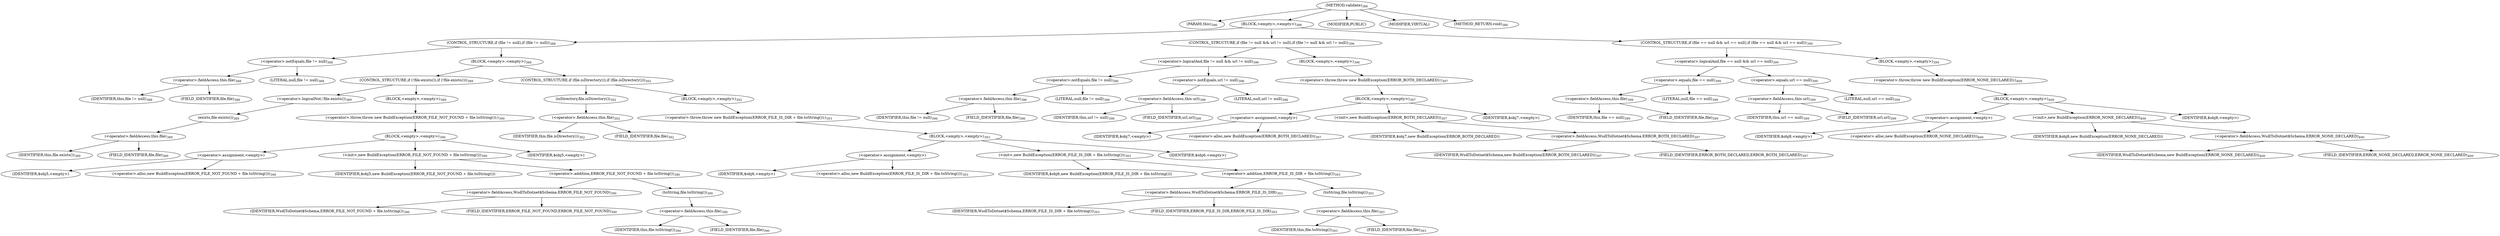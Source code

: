 digraph "validate" {  
"560" [label = <(METHOD,validate)<SUB>386</SUB>> ]
"561" [label = <(PARAM,this)<SUB>386</SUB>> ]
"562" [label = <(BLOCK,&lt;empty&gt;,&lt;empty&gt;)<SUB>386</SUB>> ]
"563" [label = <(CONTROL_STRUCTURE,if (file != null),if (file != null))<SUB>388</SUB>> ]
"564" [label = <(&lt;operator&gt;.notEquals,file != null)<SUB>388</SUB>> ]
"565" [label = <(&lt;operator&gt;.fieldAccess,this.file)<SUB>388</SUB>> ]
"566" [label = <(IDENTIFIER,this,file != null)<SUB>388</SUB>> ]
"567" [label = <(FIELD_IDENTIFIER,file,file)<SUB>388</SUB>> ]
"568" [label = <(LITERAL,null,file != null)<SUB>388</SUB>> ]
"569" [label = <(BLOCK,&lt;empty&gt;,&lt;empty&gt;)<SUB>388</SUB>> ]
"570" [label = <(CONTROL_STRUCTURE,if (!file.exists()),if (!file.exists()))<SUB>389</SUB>> ]
"571" [label = <(&lt;operator&gt;.logicalNot,!file.exists())<SUB>389</SUB>> ]
"572" [label = <(exists,file.exists())<SUB>389</SUB>> ]
"573" [label = <(&lt;operator&gt;.fieldAccess,this.file)<SUB>389</SUB>> ]
"574" [label = <(IDENTIFIER,this,file.exists())<SUB>389</SUB>> ]
"575" [label = <(FIELD_IDENTIFIER,file,file)<SUB>389</SUB>> ]
"576" [label = <(BLOCK,&lt;empty&gt;,&lt;empty&gt;)<SUB>389</SUB>> ]
"577" [label = <(&lt;operator&gt;.throw,throw new BuildException(ERROR_FILE_NOT_FOUND + file.toString());)<SUB>390</SUB>> ]
"578" [label = <(BLOCK,&lt;empty&gt;,&lt;empty&gt;)<SUB>390</SUB>> ]
"579" [label = <(&lt;operator&gt;.assignment,&lt;empty&gt;)> ]
"580" [label = <(IDENTIFIER,$obj5,&lt;empty&gt;)> ]
"581" [label = <(&lt;operator&gt;.alloc,new BuildException(ERROR_FILE_NOT_FOUND + file.toString()))<SUB>390</SUB>> ]
"582" [label = <(&lt;init&gt;,new BuildException(ERROR_FILE_NOT_FOUND + file.toString()))<SUB>390</SUB>> ]
"583" [label = <(IDENTIFIER,$obj5,new BuildException(ERROR_FILE_NOT_FOUND + file.toString()))> ]
"584" [label = <(&lt;operator&gt;.addition,ERROR_FILE_NOT_FOUND + file.toString())<SUB>390</SUB>> ]
"585" [label = <(&lt;operator&gt;.fieldAccess,WsdlToDotnet$Schema.ERROR_FILE_NOT_FOUND)<SUB>390</SUB>> ]
"586" [label = <(IDENTIFIER,WsdlToDotnet$Schema,ERROR_FILE_NOT_FOUND + file.toString())<SUB>390</SUB>> ]
"587" [label = <(FIELD_IDENTIFIER,ERROR_FILE_NOT_FOUND,ERROR_FILE_NOT_FOUND)<SUB>390</SUB>> ]
"588" [label = <(toString,file.toString())<SUB>390</SUB>> ]
"589" [label = <(&lt;operator&gt;.fieldAccess,this.file)<SUB>390</SUB>> ]
"590" [label = <(IDENTIFIER,this,file.toString())<SUB>390</SUB>> ]
"591" [label = <(FIELD_IDENTIFIER,file,file)<SUB>390</SUB>> ]
"592" [label = <(IDENTIFIER,$obj5,&lt;empty&gt;)> ]
"593" [label = <(CONTROL_STRUCTURE,if (file.isDirectory()),if (file.isDirectory()))<SUB>392</SUB>> ]
"594" [label = <(isDirectory,file.isDirectory())<SUB>392</SUB>> ]
"595" [label = <(&lt;operator&gt;.fieldAccess,this.file)<SUB>392</SUB>> ]
"596" [label = <(IDENTIFIER,this,file.isDirectory())<SUB>392</SUB>> ]
"597" [label = <(FIELD_IDENTIFIER,file,file)<SUB>392</SUB>> ]
"598" [label = <(BLOCK,&lt;empty&gt;,&lt;empty&gt;)<SUB>392</SUB>> ]
"599" [label = <(&lt;operator&gt;.throw,throw new BuildException(ERROR_FILE_IS_DIR + file.toString());)<SUB>393</SUB>> ]
"600" [label = <(BLOCK,&lt;empty&gt;,&lt;empty&gt;)<SUB>393</SUB>> ]
"601" [label = <(&lt;operator&gt;.assignment,&lt;empty&gt;)> ]
"602" [label = <(IDENTIFIER,$obj6,&lt;empty&gt;)> ]
"603" [label = <(&lt;operator&gt;.alloc,new BuildException(ERROR_FILE_IS_DIR + file.toString()))<SUB>393</SUB>> ]
"604" [label = <(&lt;init&gt;,new BuildException(ERROR_FILE_IS_DIR + file.toString()))<SUB>393</SUB>> ]
"605" [label = <(IDENTIFIER,$obj6,new BuildException(ERROR_FILE_IS_DIR + file.toString()))> ]
"606" [label = <(&lt;operator&gt;.addition,ERROR_FILE_IS_DIR + file.toString())<SUB>393</SUB>> ]
"607" [label = <(&lt;operator&gt;.fieldAccess,WsdlToDotnet$Schema.ERROR_FILE_IS_DIR)<SUB>393</SUB>> ]
"608" [label = <(IDENTIFIER,WsdlToDotnet$Schema,ERROR_FILE_IS_DIR + file.toString())<SUB>393</SUB>> ]
"609" [label = <(FIELD_IDENTIFIER,ERROR_FILE_IS_DIR,ERROR_FILE_IS_DIR)<SUB>393</SUB>> ]
"610" [label = <(toString,file.toString())<SUB>393</SUB>> ]
"611" [label = <(&lt;operator&gt;.fieldAccess,this.file)<SUB>393</SUB>> ]
"612" [label = <(IDENTIFIER,this,file.toString())<SUB>393</SUB>> ]
"613" [label = <(FIELD_IDENTIFIER,file,file)<SUB>393</SUB>> ]
"614" [label = <(IDENTIFIER,$obj6,&lt;empty&gt;)> ]
"615" [label = <(CONTROL_STRUCTURE,if (file != null &amp;&amp; url != null),if (file != null &amp;&amp; url != null))<SUB>396</SUB>> ]
"616" [label = <(&lt;operator&gt;.logicalAnd,file != null &amp;&amp; url != null)<SUB>396</SUB>> ]
"617" [label = <(&lt;operator&gt;.notEquals,file != null)<SUB>396</SUB>> ]
"618" [label = <(&lt;operator&gt;.fieldAccess,this.file)<SUB>396</SUB>> ]
"619" [label = <(IDENTIFIER,this,file != null)<SUB>396</SUB>> ]
"620" [label = <(FIELD_IDENTIFIER,file,file)<SUB>396</SUB>> ]
"621" [label = <(LITERAL,null,file != null)<SUB>396</SUB>> ]
"622" [label = <(&lt;operator&gt;.notEquals,url != null)<SUB>396</SUB>> ]
"623" [label = <(&lt;operator&gt;.fieldAccess,this.url)<SUB>396</SUB>> ]
"624" [label = <(IDENTIFIER,this,url != null)<SUB>396</SUB>> ]
"625" [label = <(FIELD_IDENTIFIER,url,url)<SUB>396</SUB>> ]
"626" [label = <(LITERAL,null,url != null)<SUB>396</SUB>> ]
"627" [label = <(BLOCK,&lt;empty&gt;,&lt;empty&gt;)<SUB>396</SUB>> ]
"628" [label = <(&lt;operator&gt;.throw,throw new BuildException(ERROR_BOTH_DECLARED);)<SUB>397</SUB>> ]
"629" [label = <(BLOCK,&lt;empty&gt;,&lt;empty&gt;)<SUB>397</SUB>> ]
"630" [label = <(&lt;operator&gt;.assignment,&lt;empty&gt;)> ]
"631" [label = <(IDENTIFIER,$obj7,&lt;empty&gt;)> ]
"632" [label = <(&lt;operator&gt;.alloc,new BuildException(ERROR_BOTH_DECLARED))<SUB>397</SUB>> ]
"633" [label = <(&lt;init&gt;,new BuildException(ERROR_BOTH_DECLARED))<SUB>397</SUB>> ]
"634" [label = <(IDENTIFIER,$obj7,new BuildException(ERROR_BOTH_DECLARED))> ]
"635" [label = <(&lt;operator&gt;.fieldAccess,WsdlToDotnet$Schema.ERROR_BOTH_DECLARED)<SUB>397</SUB>> ]
"636" [label = <(IDENTIFIER,WsdlToDotnet$Schema,new BuildException(ERROR_BOTH_DECLARED))<SUB>397</SUB>> ]
"637" [label = <(FIELD_IDENTIFIER,ERROR_BOTH_DECLARED,ERROR_BOTH_DECLARED)<SUB>397</SUB>> ]
"638" [label = <(IDENTIFIER,$obj7,&lt;empty&gt;)> ]
"639" [label = <(CONTROL_STRUCTURE,if (file == null &amp;&amp; url == null),if (file == null &amp;&amp; url == null))<SUB>399</SUB>> ]
"640" [label = <(&lt;operator&gt;.logicalAnd,file == null &amp;&amp; url == null)<SUB>399</SUB>> ]
"641" [label = <(&lt;operator&gt;.equals,file == null)<SUB>399</SUB>> ]
"642" [label = <(&lt;operator&gt;.fieldAccess,this.file)<SUB>399</SUB>> ]
"643" [label = <(IDENTIFIER,this,file == null)<SUB>399</SUB>> ]
"644" [label = <(FIELD_IDENTIFIER,file,file)<SUB>399</SUB>> ]
"645" [label = <(LITERAL,null,file == null)<SUB>399</SUB>> ]
"646" [label = <(&lt;operator&gt;.equals,url == null)<SUB>399</SUB>> ]
"647" [label = <(&lt;operator&gt;.fieldAccess,this.url)<SUB>399</SUB>> ]
"648" [label = <(IDENTIFIER,this,url == null)<SUB>399</SUB>> ]
"649" [label = <(FIELD_IDENTIFIER,url,url)<SUB>399</SUB>> ]
"650" [label = <(LITERAL,null,url == null)<SUB>399</SUB>> ]
"651" [label = <(BLOCK,&lt;empty&gt;,&lt;empty&gt;)<SUB>399</SUB>> ]
"652" [label = <(&lt;operator&gt;.throw,throw new BuildException(ERROR_NONE_DECLARED);)<SUB>400</SUB>> ]
"653" [label = <(BLOCK,&lt;empty&gt;,&lt;empty&gt;)<SUB>400</SUB>> ]
"654" [label = <(&lt;operator&gt;.assignment,&lt;empty&gt;)> ]
"655" [label = <(IDENTIFIER,$obj8,&lt;empty&gt;)> ]
"656" [label = <(&lt;operator&gt;.alloc,new BuildException(ERROR_NONE_DECLARED))<SUB>400</SUB>> ]
"657" [label = <(&lt;init&gt;,new BuildException(ERROR_NONE_DECLARED))<SUB>400</SUB>> ]
"658" [label = <(IDENTIFIER,$obj8,new BuildException(ERROR_NONE_DECLARED))> ]
"659" [label = <(&lt;operator&gt;.fieldAccess,WsdlToDotnet$Schema.ERROR_NONE_DECLARED)<SUB>400</SUB>> ]
"660" [label = <(IDENTIFIER,WsdlToDotnet$Schema,new BuildException(ERROR_NONE_DECLARED))<SUB>400</SUB>> ]
"661" [label = <(FIELD_IDENTIFIER,ERROR_NONE_DECLARED,ERROR_NONE_DECLARED)<SUB>400</SUB>> ]
"662" [label = <(IDENTIFIER,$obj8,&lt;empty&gt;)> ]
"663" [label = <(MODIFIER,PUBLIC)> ]
"664" [label = <(MODIFIER,VIRTUAL)> ]
"665" [label = <(METHOD_RETURN,void)<SUB>386</SUB>> ]
  "560" -> "561" 
  "560" -> "562" 
  "560" -> "663" 
  "560" -> "664" 
  "560" -> "665" 
  "562" -> "563" 
  "562" -> "615" 
  "562" -> "639" 
  "563" -> "564" 
  "563" -> "569" 
  "564" -> "565" 
  "564" -> "568" 
  "565" -> "566" 
  "565" -> "567" 
  "569" -> "570" 
  "569" -> "593" 
  "570" -> "571" 
  "570" -> "576" 
  "571" -> "572" 
  "572" -> "573" 
  "573" -> "574" 
  "573" -> "575" 
  "576" -> "577" 
  "577" -> "578" 
  "578" -> "579" 
  "578" -> "582" 
  "578" -> "592" 
  "579" -> "580" 
  "579" -> "581" 
  "582" -> "583" 
  "582" -> "584" 
  "584" -> "585" 
  "584" -> "588" 
  "585" -> "586" 
  "585" -> "587" 
  "588" -> "589" 
  "589" -> "590" 
  "589" -> "591" 
  "593" -> "594" 
  "593" -> "598" 
  "594" -> "595" 
  "595" -> "596" 
  "595" -> "597" 
  "598" -> "599" 
  "599" -> "600" 
  "600" -> "601" 
  "600" -> "604" 
  "600" -> "614" 
  "601" -> "602" 
  "601" -> "603" 
  "604" -> "605" 
  "604" -> "606" 
  "606" -> "607" 
  "606" -> "610" 
  "607" -> "608" 
  "607" -> "609" 
  "610" -> "611" 
  "611" -> "612" 
  "611" -> "613" 
  "615" -> "616" 
  "615" -> "627" 
  "616" -> "617" 
  "616" -> "622" 
  "617" -> "618" 
  "617" -> "621" 
  "618" -> "619" 
  "618" -> "620" 
  "622" -> "623" 
  "622" -> "626" 
  "623" -> "624" 
  "623" -> "625" 
  "627" -> "628" 
  "628" -> "629" 
  "629" -> "630" 
  "629" -> "633" 
  "629" -> "638" 
  "630" -> "631" 
  "630" -> "632" 
  "633" -> "634" 
  "633" -> "635" 
  "635" -> "636" 
  "635" -> "637" 
  "639" -> "640" 
  "639" -> "651" 
  "640" -> "641" 
  "640" -> "646" 
  "641" -> "642" 
  "641" -> "645" 
  "642" -> "643" 
  "642" -> "644" 
  "646" -> "647" 
  "646" -> "650" 
  "647" -> "648" 
  "647" -> "649" 
  "651" -> "652" 
  "652" -> "653" 
  "653" -> "654" 
  "653" -> "657" 
  "653" -> "662" 
  "654" -> "655" 
  "654" -> "656" 
  "657" -> "658" 
  "657" -> "659" 
  "659" -> "660" 
  "659" -> "661" 
}
